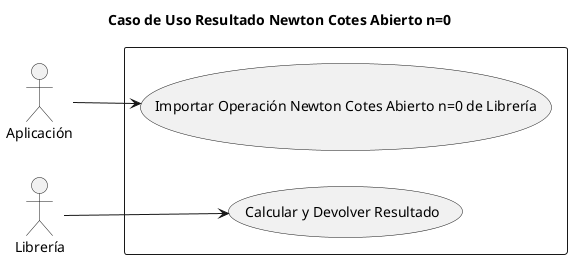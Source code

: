 @startuml

title Caso de Uso Resultado Newton Cotes Abierto n=0

left to right direction

actor Aplicación as aplication
actor Librería as library

rectangle  {
    usecase "Importar Operación Newton Cotes Abierto n=0 de Librería" as importar
    usecase "Calcular y Devolver Resultado" as calcular

}

aplication --> importar: ""
library --> calcular: ""

@enduml